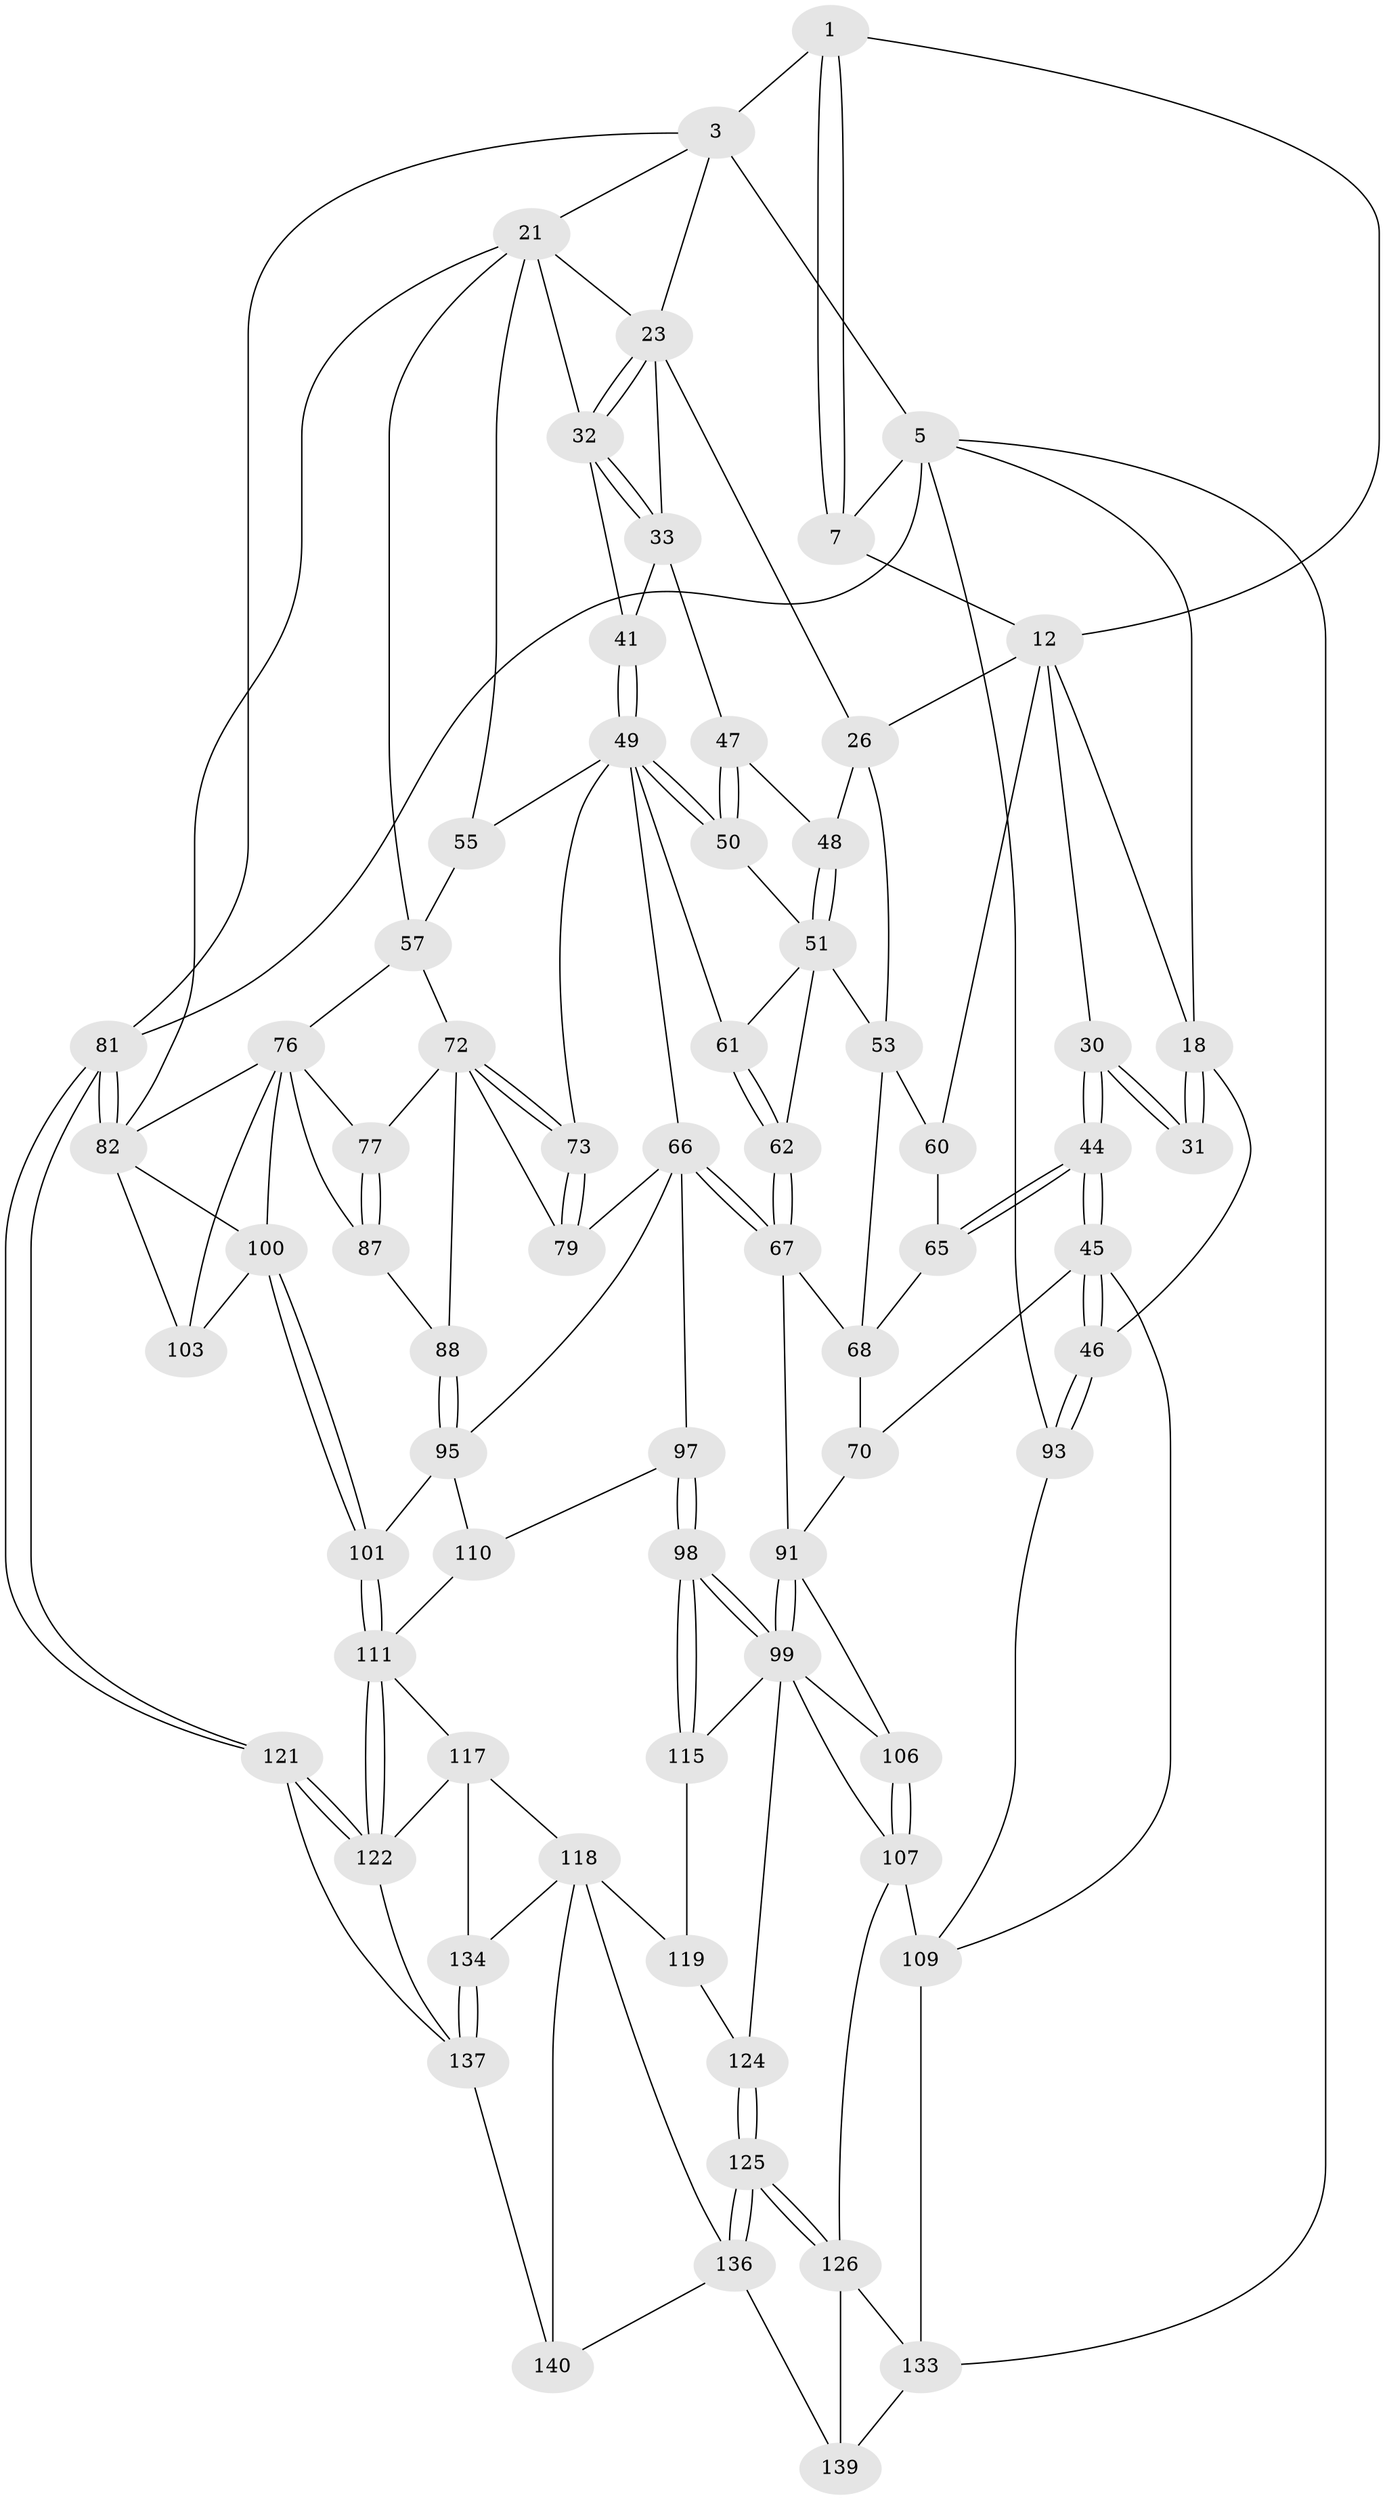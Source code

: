 // original degree distribution, {3: 0.014084507042253521, 4: 0.23943661971830985, 5: 0.5211267605633803, 6: 0.22535211267605634}
// Generated by graph-tools (version 1.1) at 2025/17/03/09/25 04:17:05]
// undirected, 71 vertices, 169 edges
graph export_dot {
graph [start="1"]
  node [color=gray90,style=filled];
  1 [pos="+0.19683236234118012+0",super="+2"];
  3 [pos="+0.5689515905586041+0",super="+4+17"];
  5 [pos="+0+0",super="+6+94+16"];
  7 [pos="+0.17466778210332679+0",super="+8"];
  12 [pos="+0.2807653182517129+0.11957189543676526",super="+13+28"];
  18 [pos="+0.11361230949539117+0.16572475315276974",super="+19"];
  21 [pos="+1+0",super="+22+36"];
  23 [pos="+0.6668590046949379+0.1492391895020177",super="+24"];
  26 [pos="+0.4950773523768914+0.19146778538307352",super="+27"];
  30 [pos="+0.24256586054358228+0.27003909272669424"];
  31 [pos="+0.1544307256928965+0.21702358144103745"];
  32 [pos="+0.6906512560317398+0.22668695403476063",super="+34"];
  33 [pos="+0.6829927509957185+0.23959626377957408",super="+42"];
  41 [pos="+0.6846988379900494+0.27410687739453926"];
  44 [pos="+0.08049530099121424+0.48022842838074586"];
  45 [pos="+0.02023207257543133+0.5441010889656943",super="+71"];
  46 [pos="+0+0.5194979732888834"];
  47 [pos="+0.6358736137422392+0.2763387558105963"];
  48 [pos="+0.4959922057045984+0.1931326913816785"];
  49 [pos="+0.6879151278115276+0.3863086559525345",super="+56"];
  50 [pos="+0.5958220221293963+0.3469950561843526"];
  51 [pos="+0.5153946504575797+0.25232621037266373",super="+54+52"];
  53 [pos="+0.41184192145631504+0.3362246645169467",super="+59"];
  55 [pos="+0.7423384231447563+0.3918195117597902"];
  57 [pos="+0.833874073558133+0.42823961819898204",super="+75+58"];
  60 [pos="+0.3119544780794676+0.37823852327701707"];
  61 [pos="+0.5623616866737399+0.3781548050450863"];
  62 [pos="+0.48766057713520167+0.42750012564871553"];
  65 [pos="+0.27797624679021427+0.43090615453176356"];
  66 [pos="+0.5472084301887437+0.5766645882187703",super="+80"];
  67 [pos="+0.47150998393980853+0.5039275207815898",super="+74"];
  68 [pos="+0.38007715289928934+0.48488978128008237",super="+69"];
  70 [pos="+0.17932746980999234+0.5643037219514206"];
  72 [pos="+0.7809156171298822+0.47031635742172906",super="+78"];
  73 [pos="+0.632481743598322+0.5185369674818664"];
  76 [pos="+0.8959782128661107+0.5004507621435974",super="+86"];
  77 [pos="+0.855403840419261+0.5344127008186453"];
  79 [pos="+0.6258884201189854+0.5293185799998302"];
  81 [pos="+1+1"];
  82 [pos="+1+0.7125646038258732",super="+83"];
  87 [pos="+0.8447920210071539+0.5739781457928568"];
  88 [pos="+0.7792801480455592+0.5868790519563779"];
  91 [pos="+0.33691710718041346+0.5414096142072687",super="+92"];
  93 [pos="+0+0.9654217296534369"];
  95 [pos="+0.7626735971781109+0.6330659776947812",super="+102"];
  97 [pos="+0.5444493862384071+0.6653600102930605"];
  98 [pos="+0.5340658172765421+0.6855790804467916"];
  99 [pos="+0.42445232531309046+0.7033473806502937",super="+105"];
  100 [pos="+0.8609411494928777+0.7422702446507244",super="+104"];
  101 [pos="+0.8572050711585513+0.7462422830715785"];
  103 [pos="+0.9444258185313468+0.605449766825931"];
  106 [pos="+0.3510342742043983+0.704829747507873"];
  107 [pos="+0.22558180673812864+0.7811128057751685",super="+114+108"];
  109 [pos="+0.151677049859387+0.7316567488714464",super="+120"];
  110 [pos="+0.7217183936525975+0.7223477141524278"];
  111 [pos="+0.860594054153893+0.787435222201748",super="+112"];
  115 [pos="+0.5383198240919914+0.7102181977215908"];
  117 [pos="+0.6562965459225363+0.840343312288715",super="+128"];
  118 [pos="+0.5900401214894803+0.8179683133356832",super="+129"];
  119 [pos="+0.5617515072630618+0.7781947376691309",super="+123"];
  121 [pos="+1+1"];
  122 [pos="+0.895374708696895+0.9130918236788959",super="+127"];
  124 [pos="+0.4291625260277862+0.8753813783129092"];
  125 [pos="+0.3853289506610602+0.93281596927391"];
  126 [pos="+0.29917749447461855+0.8820757393327107",super="+132"];
  133 [pos="+0.1518024529335543+0.9918973902523442",super="+142"];
  134 [pos="+0.629755101982025+0.9628535505339296"];
  136 [pos="+0.40660372693495034+1",super="+138"];
  137 [pos="+0.669818297746664+1",super="+141"];
  139 [pos="+0.3120130096625456+1"];
  140 [pos="+0.6051649535120132+1"];
  1 -- 7;
  1 -- 7;
  1 -- 3 [weight=2];
  1 -- 12;
  3 -- 81;
  3 -- 5;
  3 -- 21;
  3 -- 23;
  5 -- 7 [weight=2];
  5 -- 81;
  5 -- 93;
  5 -- 133;
  5 -- 18;
  7 -- 12 [weight=3];
  12 -- 18;
  12 -- 26;
  12 -- 60;
  12 -- 30;
  18 -- 31 [weight=2];
  18 -- 31;
  18 -- 46;
  21 -- 23;
  21 -- 32 [weight=2];
  21 -- 55;
  21 -- 57 [weight=2];
  21 -- 82;
  23 -- 32;
  23 -- 32;
  23 -- 33;
  23 -- 26;
  26 -- 48;
  26 -- 53;
  30 -- 31;
  30 -- 31;
  30 -- 44;
  30 -- 44;
  32 -- 33;
  32 -- 33;
  32 -- 41;
  33 -- 41;
  33 -- 47;
  41 -- 49;
  41 -- 49;
  44 -- 45;
  44 -- 45;
  44 -- 65;
  44 -- 65;
  45 -- 46;
  45 -- 46;
  45 -- 109;
  45 -- 70;
  46 -- 93;
  46 -- 93;
  47 -- 48;
  47 -- 50;
  47 -- 50;
  48 -- 51;
  48 -- 51;
  49 -- 50;
  49 -- 50;
  49 -- 66;
  49 -- 55;
  49 -- 73;
  49 -- 61;
  50 -- 51;
  51 -- 61;
  51 -- 53;
  51 -- 62;
  53 -- 60;
  53 -- 68;
  55 -- 57;
  57 -- 76;
  57 -- 72;
  60 -- 65;
  61 -- 62;
  61 -- 62;
  62 -- 67;
  62 -- 67;
  65 -- 68;
  66 -- 67;
  66 -- 67;
  66 -- 97;
  66 -- 95;
  66 -- 79;
  67 -- 91;
  67 -- 68;
  68 -- 70;
  70 -- 91;
  72 -- 73;
  72 -- 73;
  72 -- 88;
  72 -- 77;
  72 -- 79;
  73 -- 79;
  73 -- 79;
  76 -- 77;
  76 -- 100;
  76 -- 103;
  76 -- 87;
  76 -- 82;
  77 -- 87;
  77 -- 87;
  81 -- 82;
  81 -- 82;
  81 -- 121;
  81 -- 121;
  82 -- 100;
  82 -- 103;
  87 -- 88;
  88 -- 95;
  88 -- 95;
  91 -- 99;
  91 -- 99;
  91 -- 106;
  93 -- 109;
  95 -- 101;
  95 -- 110;
  97 -- 98;
  97 -- 98;
  97 -- 110;
  98 -- 99;
  98 -- 99;
  98 -- 115;
  98 -- 115;
  99 -- 115;
  99 -- 106;
  99 -- 107;
  99 -- 124;
  100 -- 101;
  100 -- 101;
  100 -- 103;
  101 -- 111;
  101 -- 111;
  106 -- 107;
  106 -- 107;
  107 -- 126;
  107 -- 109 [weight=2];
  109 -- 133;
  110 -- 111;
  111 -- 122;
  111 -- 122;
  111 -- 117;
  115 -- 119;
  117 -- 118;
  117 -- 122;
  117 -- 134;
  118 -- 119 [weight=2];
  118 -- 136;
  118 -- 134;
  118 -- 140;
  119 -- 124;
  121 -- 122;
  121 -- 122;
  121 -- 137;
  122 -- 137;
  124 -- 125;
  124 -- 125;
  125 -- 126;
  125 -- 126;
  125 -- 136;
  125 -- 136;
  126 -- 139;
  126 -- 133;
  133 -- 139;
  134 -- 137;
  134 -- 137;
  136 -- 139;
  136 -- 140;
  137 -- 140;
}
